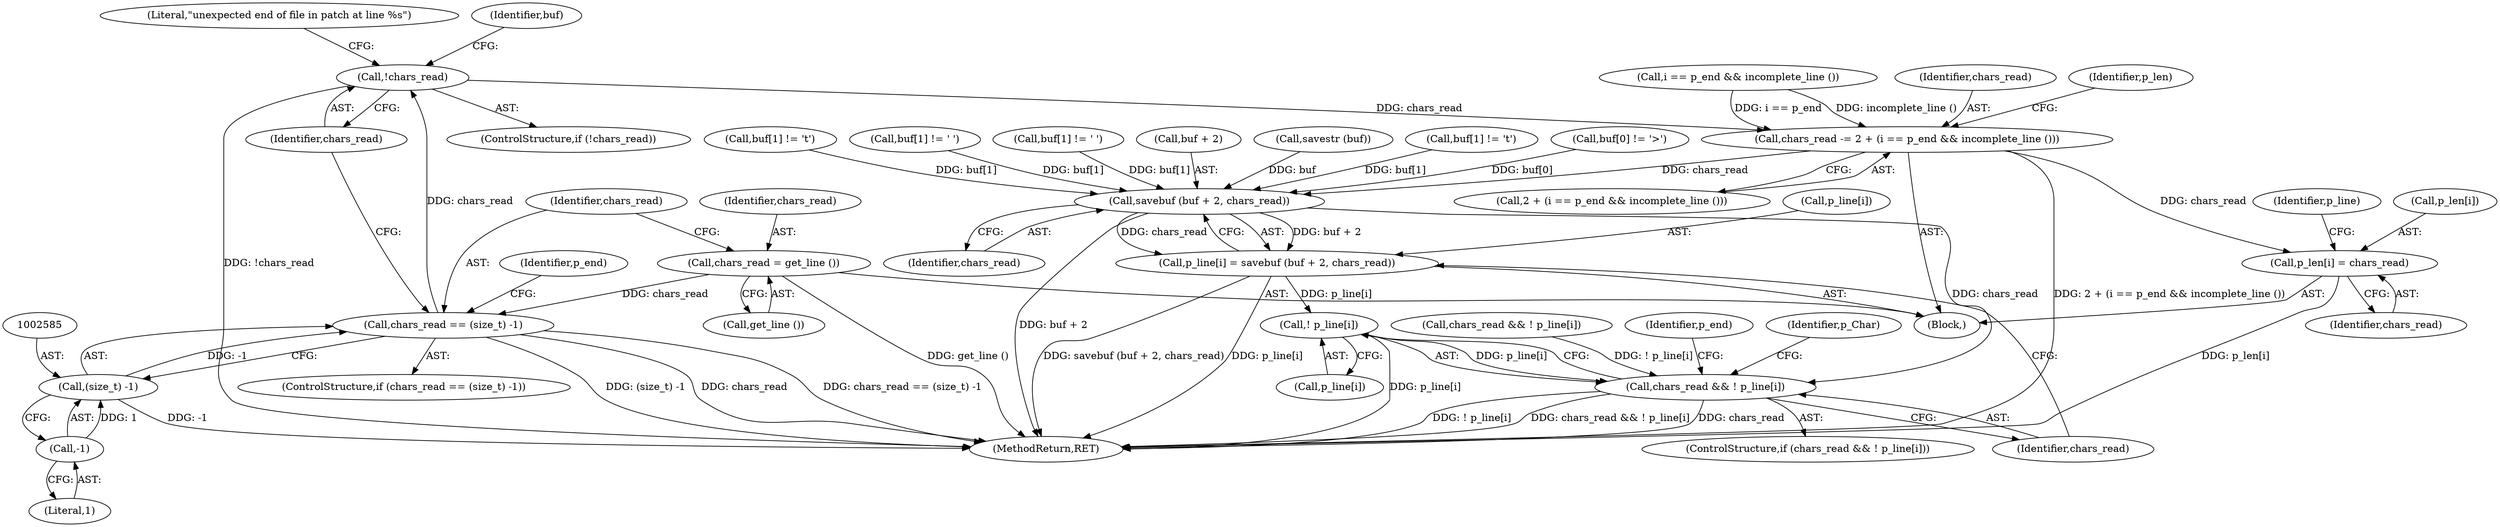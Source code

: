 digraph "0_savannah_0c08d7a902c6fdd49b704623a12d8d672ef18944@API" {
"1002598" [label="(Call,!chars_read)"];
"1002582" [label="(Call,chars_read == (size_t) -1)"];
"1002578" [label="(Call,chars_read = get_line ())"];
"1002584" [label="(Call,(size_t) -1)"];
"1002586" [label="(Call,-1)"];
"1002628" [label="(Call,chars_read -= 2 + (i == p_end && incomplete_line ()))"];
"1002637" [label="(Call,p_len[i] = chars_read)"];
"1002646" [label="(Call,savebuf (buf + 2, chars_read))"];
"1002642" [label="(Call,p_line[i] = savebuf (buf + 2, chars_read))"];
"1002654" [label="(Call,! p_line[i])"];
"1002652" [label="(Call,chars_read && ! p_line[i])"];
"1002597" [label="(ControlStructure,if (!chars_read))"];
"1002651" [label="(ControlStructure,if (chars_read && ! p_line[i]))"];
"1002646" [label="(Call,savebuf (buf + 2, chars_read))"];
"1002580" [label="(Call,get_line ())"];
"1002470" [label="(Call,chars_read && ! p_line[i])"];
"1002772" [label="(MethodReturn,RET)"];
"1002654" [label="(Call,! p_line[i])"];
"1002644" [label="(Identifier,p_line)"];
"1002660" [label="(Identifier,p_end)"];
"1002579" [label="(Identifier,chars_read)"];
"1002642" [label="(Call,p_line[i] = savebuf (buf + 2, chars_read))"];
"1002601" [label="(Literal,\"unexpected end of file in patch at line %s\")"];
"1002587" [label="(Literal,1)"];
"1002653" [label="(Identifier,chars_read)"];
"1002618" [label="(Call,buf[1] != '\t')"];
"1002584" [label="(Call,(size_t) -1)"];
"1002586" [label="(Call,-1)"];
"1002609" [label="(Identifier,buf)"];
"1002578" [label="(Call,chars_read = get_line ())"];
"1002581" [label="(ControlStructure,if (chars_read == (size_t) -1))"];
"1002650" [label="(Identifier,chars_read)"];
"1002431" [label="(Call,buf[1] != ' ')"];
"1002652" [label="(Call,chars_read && ! p_line[i])"];
"1002577" [label="(Block,)"];
"1002583" [label="(Identifier,chars_read)"];
"1002590" [label="(Identifier,p_end)"];
"1002599" [label="(Identifier,chars_read)"];
"1002598" [label="(Call,!chars_read)"];
"1002638" [label="(Call,p_len[i])"];
"1002637" [label="(Call,p_len[i] = chars_read)"];
"1002655" [label="(Call,p_line[i])"];
"1002582" [label="(Call,chars_read == (size_t) -1)"];
"1002643" [label="(Call,p_line[i])"];
"1002613" [label="(Call,buf[1] != ' ')"];
"1002641" [label="(Identifier,chars_read)"];
"1002632" [label="(Call,i == p_end && incomplete_line ())"];
"1002630" [label="(Call,2 + (i == p_end && incomplete_line ()))"];
"1002628" [label="(Call,chars_read -= 2 + (i == p_end && incomplete_line ()))"];
"1002669" [label="(Identifier,p_Char)"];
"1002647" [label="(Call,buf + 2)"];
"1002629" [label="(Identifier,chars_read)"];
"1002553" [label="(Call,savestr (buf))"];
"1002639" [label="(Identifier,p_len)"];
"1002436" [label="(Call,buf[1] != '\t')"];
"1002607" [label="(Call,buf[0] != '>')"];
"1002598" -> "1002597"  [label="AST: "];
"1002598" -> "1002599"  [label="CFG: "];
"1002599" -> "1002598"  [label="AST: "];
"1002601" -> "1002598"  [label="CFG: "];
"1002609" -> "1002598"  [label="CFG: "];
"1002598" -> "1002772"  [label="DDG: !chars_read"];
"1002582" -> "1002598"  [label="DDG: chars_read"];
"1002598" -> "1002628"  [label="DDG: chars_read"];
"1002582" -> "1002581"  [label="AST: "];
"1002582" -> "1002584"  [label="CFG: "];
"1002583" -> "1002582"  [label="AST: "];
"1002584" -> "1002582"  [label="AST: "];
"1002590" -> "1002582"  [label="CFG: "];
"1002599" -> "1002582"  [label="CFG: "];
"1002582" -> "1002772"  [label="DDG: chars_read == (size_t) -1"];
"1002582" -> "1002772"  [label="DDG: (size_t) -1"];
"1002582" -> "1002772"  [label="DDG: chars_read"];
"1002578" -> "1002582"  [label="DDG: chars_read"];
"1002584" -> "1002582"  [label="DDG: -1"];
"1002578" -> "1002577"  [label="AST: "];
"1002578" -> "1002580"  [label="CFG: "];
"1002579" -> "1002578"  [label="AST: "];
"1002580" -> "1002578"  [label="AST: "];
"1002583" -> "1002578"  [label="CFG: "];
"1002578" -> "1002772"  [label="DDG: get_line ()"];
"1002584" -> "1002586"  [label="CFG: "];
"1002585" -> "1002584"  [label="AST: "];
"1002586" -> "1002584"  [label="AST: "];
"1002584" -> "1002772"  [label="DDG: -1"];
"1002586" -> "1002584"  [label="DDG: 1"];
"1002586" -> "1002587"  [label="CFG: "];
"1002587" -> "1002586"  [label="AST: "];
"1002628" -> "1002577"  [label="AST: "];
"1002628" -> "1002630"  [label="CFG: "];
"1002629" -> "1002628"  [label="AST: "];
"1002630" -> "1002628"  [label="AST: "];
"1002639" -> "1002628"  [label="CFG: "];
"1002628" -> "1002772"  [label="DDG: 2 + (i == p_end && incomplete_line ())"];
"1002632" -> "1002628"  [label="DDG: i == p_end"];
"1002632" -> "1002628"  [label="DDG: incomplete_line ()"];
"1002628" -> "1002637"  [label="DDG: chars_read"];
"1002628" -> "1002646"  [label="DDG: chars_read"];
"1002637" -> "1002577"  [label="AST: "];
"1002637" -> "1002641"  [label="CFG: "];
"1002638" -> "1002637"  [label="AST: "];
"1002641" -> "1002637"  [label="AST: "];
"1002644" -> "1002637"  [label="CFG: "];
"1002637" -> "1002772"  [label="DDG: p_len[i]"];
"1002646" -> "1002642"  [label="AST: "];
"1002646" -> "1002650"  [label="CFG: "];
"1002647" -> "1002646"  [label="AST: "];
"1002650" -> "1002646"  [label="AST: "];
"1002642" -> "1002646"  [label="CFG: "];
"1002646" -> "1002772"  [label="DDG: buf + 2"];
"1002646" -> "1002642"  [label="DDG: buf + 2"];
"1002646" -> "1002642"  [label="DDG: chars_read"];
"1002618" -> "1002646"  [label="DDG: buf[1]"];
"1002613" -> "1002646"  [label="DDG: buf[1]"];
"1002553" -> "1002646"  [label="DDG: buf"];
"1002607" -> "1002646"  [label="DDG: buf[0]"];
"1002436" -> "1002646"  [label="DDG: buf[1]"];
"1002431" -> "1002646"  [label="DDG: buf[1]"];
"1002646" -> "1002652"  [label="DDG: chars_read"];
"1002642" -> "1002577"  [label="AST: "];
"1002643" -> "1002642"  [label="AST: "];
"1002653" -> "1002642"  [label="CFG: "];
"1002642" -> "1002772"  [label="DDG: savebuf (buf + 2, chars_read)"];
"1002642" -> "1002772"  [label="DDG: p_line[i]"];
"1002642" -> "1002654"  [label="DDG: p_line[i]"];
"1002654" -> "1002652"  [label="AST: "];
"1002654" -> "1002655"  [label="CFG: "];
"1002655" -> "1002654"  [label="AST: "];
"1002652" -> "1002654"  [label="CFG: "];
"1002654" -> "1002772"  [label="DDG: p_line[i]"];
"1002654" -> "1002652"  [label="DDG: p_line[i]"];
"1002652" -> "1002651"  [label="AST: "];
"1002652" -> "1002653"  [label="CFG: "];
"1002653" -> "1002652"  [label="AST: "];
"1002660" -> "1002652"  [label="CFG: "];
"1002669" -> "1002652"  [label="CFG: "];
"1002652" -> "1002772"  [label="DDG: chars_read && ! p_line[i]"];
"1002652" -> "1002772"  [label="DDG: chars_read"];
"1002652" -> "1002772"  [label="DDG: ! p_line[i]"];
"1002470" -> "1002652"  [label="DDG: ! p_line[i]"];
}
